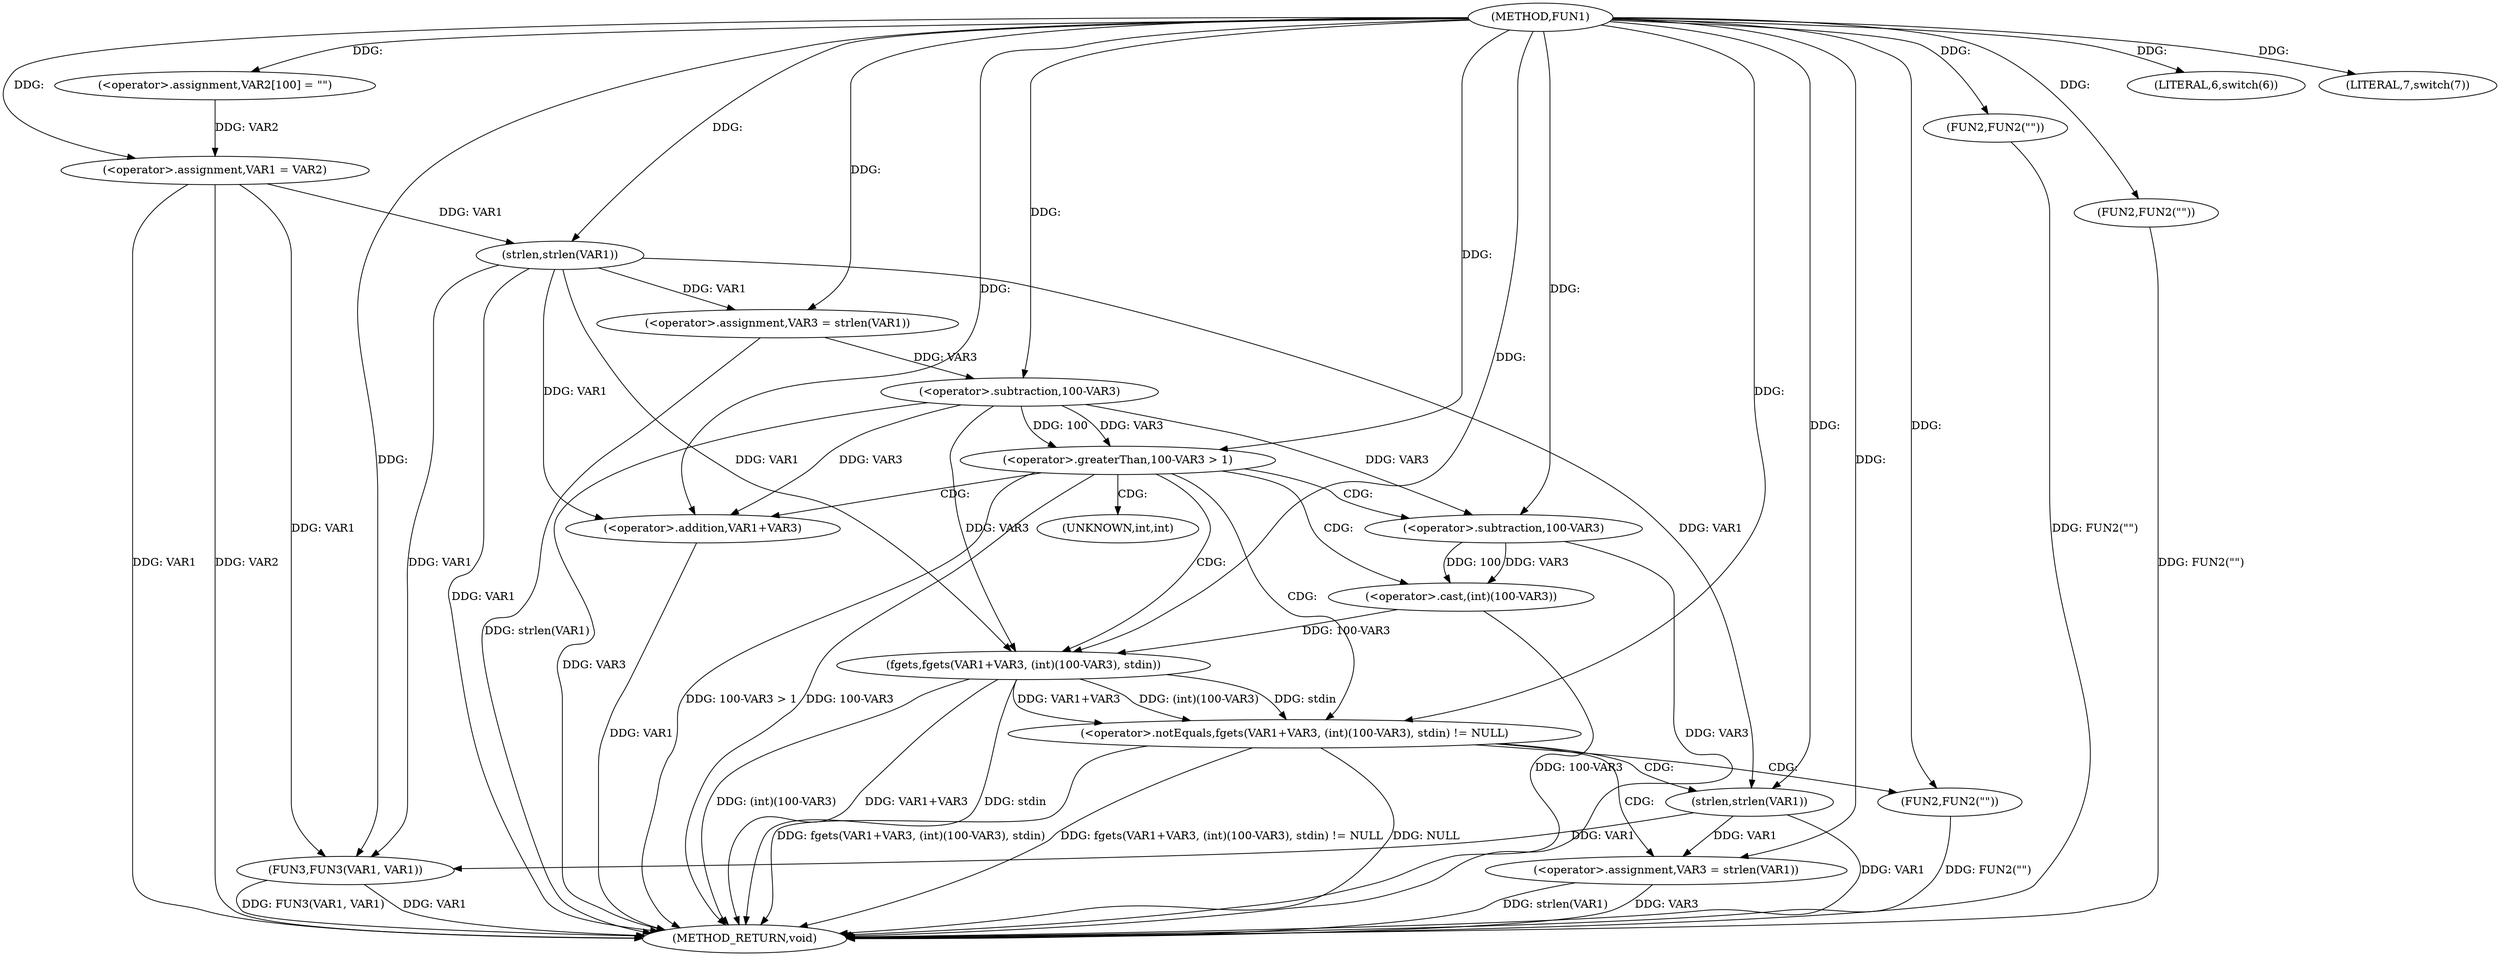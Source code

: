 digraph FUN1 {  
"1000100" [label = "(METHOD,FUN1)" ]
"1000167" [label = "(METHOD_RETURN,void)" ]
"1000104" [label = "(<operator>.assignment,VAR2[100] = \"\")" ]
"1000107" [label = "(<operator>.assignment,VAR1 = VAR2)" ]
"1000111" [label = "(LITERAL,6,switch(6))" ]
"1000116" [label = "(<operator>.assignment,VAR3 = strlen(VAR1))" ]
"1000118" [label = "(strlen,strlen(VAR1))" ]
"1000121" [label = "(<operator>.greaterThan,100-VAR3 > 1)" ]
"1000122" [label = "(<operator>.subtraction,100-VAR3)" ]
"1000128" [label = "(<operator>.notEquals,fgets(VAR1+VAR3, (int)(100-VAR3), stdin) != NULL)" ]
"1000129" [label = "(fgets,fgets(VAR1+VAR3, (int)(100-VAR3), stdin))" ]
"1000130" [label = "(<operator>.addition,VAR1+VAR3)" ]
"1000133" [label = "(<operator>.cast,(int)(100-VAR3))" ]
"1000135" [label = "(<operator>.subtraction,100-VAR3)" ]
"1000141" [label = "(<operator>.assignment,VAR3 = strlen(VAR1))" ]
"1000143" [label = "(strlen,strlen(VAR1))" ]
"1000148" [label = "(FUN2,FUN2(\"\"))" ]
"1000152" [label = "(FUN2,FUN2(\"\"))" ]
"1000156" [label = "(LITERAL,7,switch(7))" ]
"1000159" [label = "(FUN3,FUN3(VAR1, VAR1))" ]
"1000164" [label = "(FUN2,FUN2(\"\"))" ]
"1000134" [label = "(UNKNOWN,int,int)" ]
  "1000159" -> "1000167"  [ label = "DDG: FUN3(VAR1, VAR1)"] 
  "1000141" -> "1000167"  [ label = "DDG: VAR3"] 
  "1000107" -> "1000167"  [ label = "DDG: VAR1"] 
  "1000159" -> "1000167"  [ label = "DDG: VAR1"] 
  "1000152" -> "1000167"  [ label = "DDG: FUN2(\"\")"] 
  "1000121" -> "1000167"  [ label = "DDG: 100-VAR3 > 1"] 
  "1000148" -> "1000167"  [ label = "DDG: FUN2(\"\")"] 
  "1000116" -> "1000167"  [ label = "DDG: strlen(VAR1)"] 
  "1000129" -> "1000167"  [ label = "DDG: (int)(100-VAR3)"] 
  "1000133" -> "1000167"  [ label = "DDG: 100-VAR3"] 
  "1000118" -> "1000167"  [ label = "DDG: VAR1"] 
  "1000129" -> "1000167"  [ label = "DDG: VAR1+VAR3"] 
  "1000164" -> "1000167"  [ label = "DDG: FUN2(\"\")"] 
  "1000128" -> "1000167"  [ label = "DDG: NULL"] 
  "1000128" -> "1000167"  [ label = "DDG: fgets(VAR1+VAR3, (int)(100-VAR3), stdin)"] 
  "1000143" -> "1000167"  [ label = "DDG: VAR1"] 
  "1000141" -> "1000167"  [ label = "DDG: strlen(VAR1)"] 
  "1000121" -> "1000167"  [ label = "DDG: 100-VAR3"] 
  "1000128" -> "1000167"  [ label = "DDG: fgets(VAR1+VAR3, (int)(100-VAR3), stdin) != NULL"] 
  "1000129" -> "1000167"  [ label = "DDG: stdin"] 
  "1000135" -> "1000167"  [ label = "DDG: VAR3"] 
  "1000107" -> "1000167"  [ label = "DDG: VAR2"] 
  "1000130" -> "1000167"  [ label = "DDG: VAR1"] 
  "1000122" -> "1000167"  [ label = "DDG: VAR3"] 
  "1000100" -> "1000104"  [ label = "DDG: "] 
  "1000104" -> "1000107"  [ label = "DDG: VAR2"] 
  "1000100" -> "1000107"  [ label = "DDG: "] 
  "1000100" -> "1000111"  [ label = "DDG: "] 
  "1000118" -> "1000116"  [ label = "DDG: VAR1"] 
  "1000100" -> "1000116"  [ label = "DDG: "] 
  "1000107" -> "1000118"  [ label = "DDG: VAR1"] 
  "1000100" -> "1000118"  [ label = "DDG: "] 
  "1000122" -> "1000121"  [ label = "DDG: 100"] 
  "1000122" -> "1000121"  [ label = "DDG: VAR3"] 
  "1000100" -> "1000122"  [ label = "DDG: "] 
  "1000116" -> "1000122"  [ label = "DDG: VAR3"] 
  "1000100" -> "1000121"  [ label = "DDG: "] 
  "1000129" -> "1000128"  [ label = "DDG: VAR1+VAR3"] 
  "1000129" -> "1000128"  [ label = "DDG: (int)(100-VAR3)"] 
  "1000129" -> "1000128"  [ label = "DDG: stdin"] 
  "1000118" -> "1000129"  [ label = "DDG: VAR1"] 
  "1000100" -> "1000129"  [ label = "DDG: "] 
  "1000122" -> "1000129"  [ label = "DDG: VAR3"] 
  "1000118" -> "1000130"  [ label = "DDG: VAR1"] 
  "1000100" -> "1000130"  [ label = "DDG: "] 
  "1000122" -> "1000130"  [ label = "DDG: VAR3"] 
  "1000133" -> "1000129"  [ label = "DDG: 100-VAR3"] 
  "1000135" -> "1000133"  [ label = "DDG: 100"] 
  "1000135" -> "1000133"  [ label = "DDG: VAR3"] 
  "1000100" -> "1000135"  [ label = "DDG: "] 
  "1000122" -> "1000135"  [ label = "DDG: VAR3"] 
  "1000100" -> "1000128"  [ label = "DDG: "] 
  "1000143" -> "1000141"  [ label = "DDG: VAR1"] 
  "1000100" -> "1000141"  [ label = "DDG: "] 
  "1000100" -> "1000143"  [ label = "DDG: "] 
  "1000118" -> "1000143"  [ label = "DDG: VAR1"] 
  "1000100" -> "1000148"  [ label = "DDG: "] 
  "1000100" -> "1000152"  [ label = "DDG: "] 
  "1000100" -> "1000156"  [ label = "DDG: "] 
  "1000107" -> "1000159"  [ label = "DDG: VAR1"] 
  "1000143" -> "1000159"  [ label = "DDG: VAR1"] 
  "1000118" -> "1000159"  [ label = "DDG: VAR1"] 
  "1000100" -> "1000159"  [ label = "DDG: "] 
  "1000100" -> "1000164"  [ label = "DDG: "] 
  "1000121" -> "1000128"  [ label = "CDG: "] 
  "1000121" -> "1000129"  [ label = "CDG: "] 
  "1000121" -> "1000130"  [ label = "CDG: "] 
  "1000121" -> "1000135"  [ label = "CDG: "] 
  "1000121" -> "1000133"  [ label = "CDG: "] 
  "1000121" -> "1000134"  [ label = "CDG: "] 
  "1000128" -> "1000143"  [ label = "CDG: "] 
  "1000128" -> "1000141"  [ label = "CDG: "] 
  "1000128" -> "1000148"  [ label = "CDG: "] 
}

